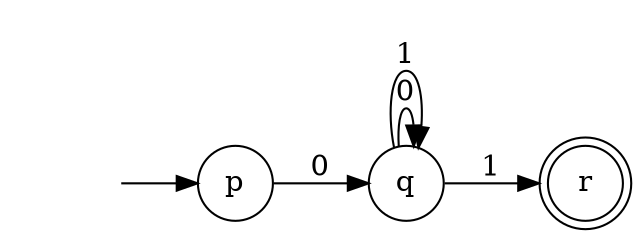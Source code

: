 digraph NFA {
	rankdir=LR size="8,5"
	node [shape=doublecircle]
	r
	node [shape=circle]
	p -> q [label=0]
	q -> q [label=0]
	q -> q [label=1]
	q -> r [label=1]
	node [shape=none]
	"" -> p
}

